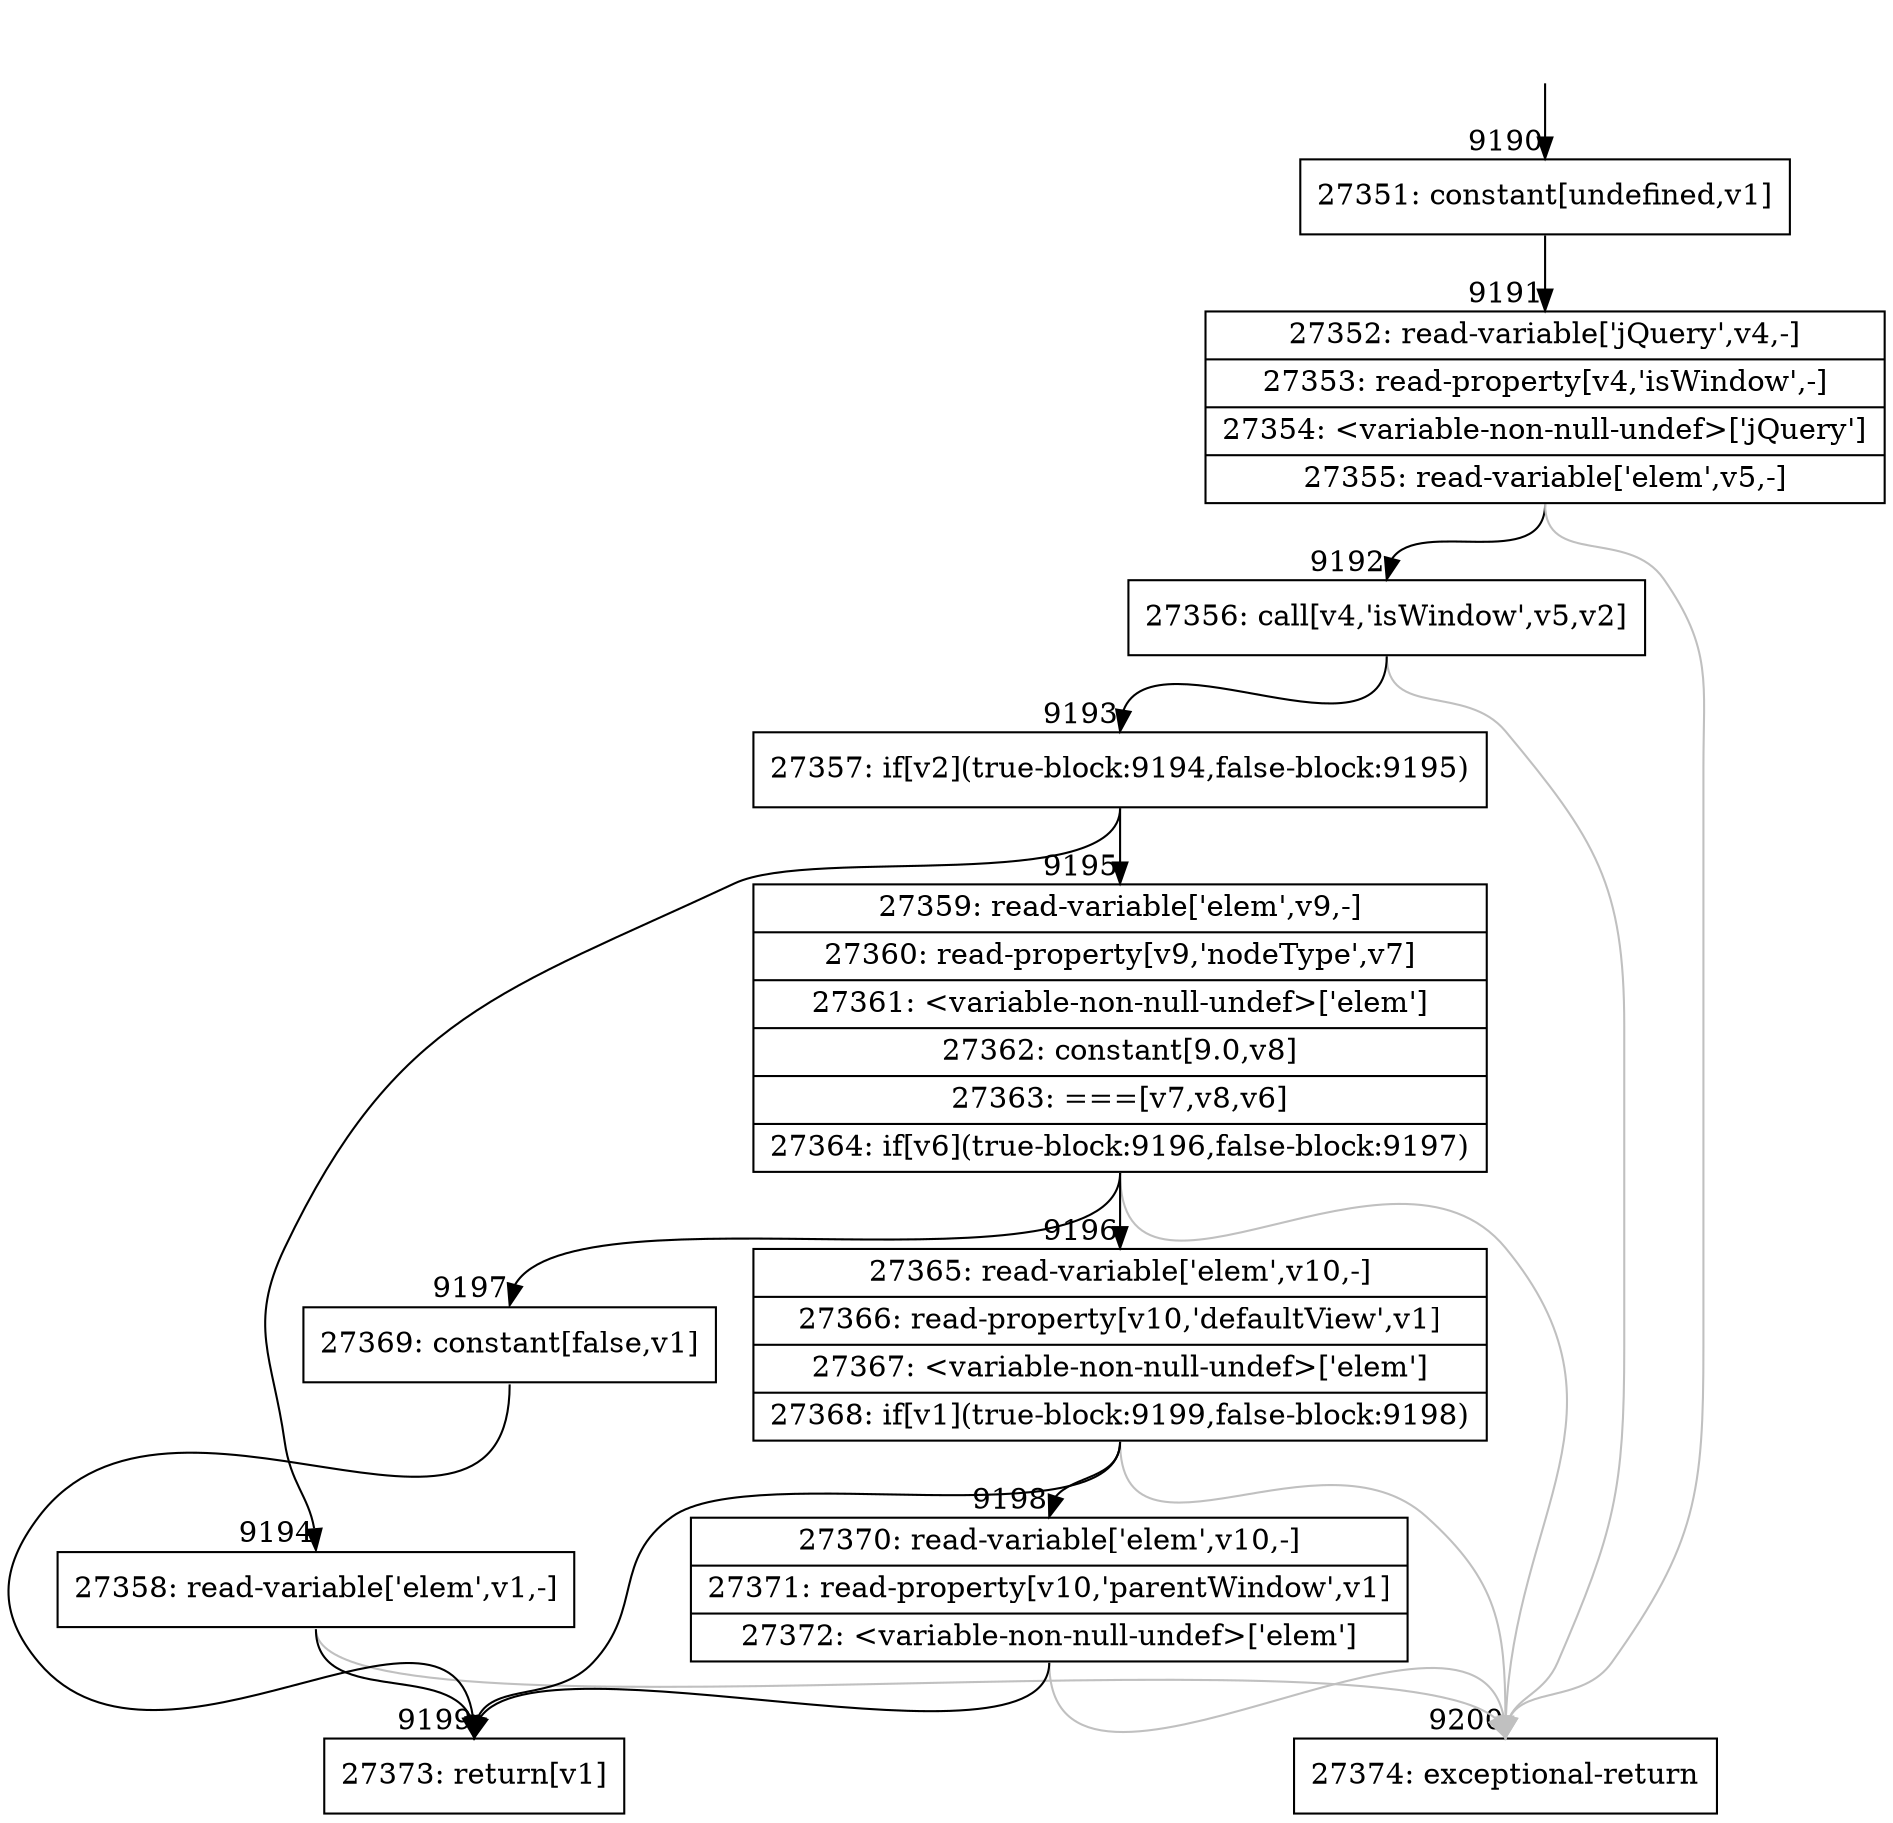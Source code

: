digraph {
rankdir="TD"
BB_entry573[shape=none,label=""];
BB_entry573 -> BB9190 [tailport=s, headport=n, headlabel="    9190"]
BB9190 [shape=record label="{27351: constant[undefined,v1]}" ] 
BB9190 -> BB9191 [tailport=s, headport=n, headlabel="      9191"]
BB9191 [shape=record label="{27352: read-variable['jQuery',v4,-]|27353: read-property[v4,'isWindow',-]|27354: \<variable-non-null-undef\>['jQuery']|27355: read-variable['elem',v5,-]}" ] 
BB9191 -> BB9192 [tailport=s, headport=n, headlabel="      9192"]
BB9191 -> BB9200 [tailport=s, headport=n, color=gray, headlabel="      9200"]
BB9192 [shape=record label="{27356: call[v4,'isWindow',v5,v2]}" ] 
BB9192 -> BB9193 [tailport=s, headport=n, headlabel="      9193"]
BB9192 -> BB9200 [tailport=s, headport=n, color=gray]
BB9193 [shape=record label="{27357: if[v2](true-block:9194,false-block:9195)}" ] 
BB9193 -> BB9194 [tailport=s, headport=n, headlabel="      9194"]
BB9193 -> BB9195 [tailport=s, headport=n, headlabel="      9195"]
BB9194 [shape=record label="{27358: read-variable['elem',v1,-]}" ] 
BB9194 -> BB9199 [tailport=s, headport=n, headlabel="      9199"]
BB9194 -> BB9200 [tailport=s, headport=n, color=gray]
BB9195 [shape=record label="{27359: read-variable['elem',v9,-]|27360: read-property[v9,'nodeType',v7]|27361: \<variable-non-null-undef\>['elem']|27362: constant[9.0,v8]|27363: ===[v7,v8,v6]|27364: if[v6](true-block:9196,false-block:9197)}" ] 
BB9195 -> BB9196 [tailport=s, headport=n, headlabel="      9196"]
BB9195 -> BB9197 [tailport=s, headport=n, headlabel="      9197"]
BB9195 -> BB9200 [tailport=s, headport=n, color=gray]
BB9196 [shape=record label="{27365: read-variable['elem',v10,-]|27366: read-property[v10,'defaultView',v1]|27367: \<variable-non-null-undef\>['elem']|27368: if[v1](true-block:9199,false-block:9198)}" ] 
BB9196 -> BB9199 [tailport=s, headport=n]
BB9196 -> BB9198 [tailport=s, headport=n, headlabel="      9198"]
BB9196 -> BB9200 [tailport=s, headport=n, color=gray]
BB9197 [shape=record label="{27369: constant[false,v1]}" ] 
BB9197 -> BB9199 [tailport=s, headport=n]
BB9198 [shape=record label="{27370: read-variable['elem',v10,-]|27371: read-property[v10,'parentWindow',v1]|27372: \<variable-non-null-undef\>['elem']}" ] 
BB9198 -> BB9199 [tailport=s, headport=n]
BB9198 -> BB9200 [tailport=s, headport=n, color=gray]
BB9199 [shape=record label="{27373: return[v1]}" ] 
BB9200 [shape=record label="{27374: exceptional-return}" ] 
}
